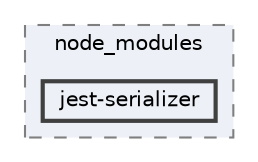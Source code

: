 digraph "pkiclassroomrescheduler/src/main/frontend/node_modules/jest-serializer"
{
 // LATEX_PDF_SIZE
  bgcolor="transparent";
  edge [fontname=Helvetica,fontsize=10,labelfontname=Helvetica,labelfontsize=10];
  node [fontname=Helvetica,fontsize=10,shape=box,height=0.2,width=0.4];
  compound=true
  subgraph clusterdir_72953eda66ccb3a2722c28e1c3e6c23b {
    graph [ bgcolor="#edf0f7", pencolor="grey50", label="node_modules", fontname=Helvetica,fontsize=10 style="filled,dashed", URL="dir_72953eda66ccb3a2722c28e1c3e6c23b.html",tooltip=""]
  dir_fc195d8c11366215b846c4725a8cf9d7 [label="jest-serializer", fillcolor="#edf0f7", color="grey25", style="filled,bold", URL="dir_fc195d8c11366215b846c4725a8cf9d7.html",tooltip=""];
  }
}
